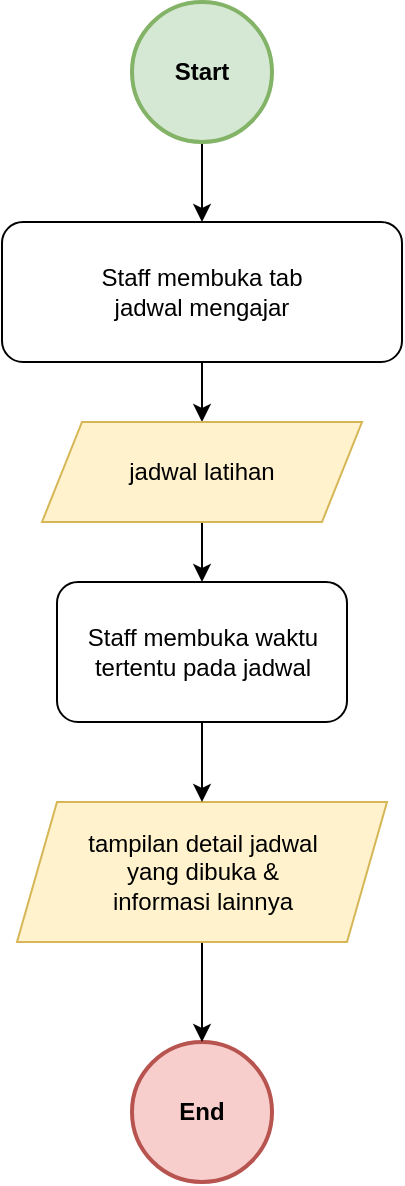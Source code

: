 <mxfile version="20.8.21" type="github">
  <diagram name="Page-1" id="0LJYgj0GVG0AFTWamXtE">
    <mxGraphModel dx="954" dy="648" grid="1" gridSize="10" guides="1" tooltips="1" connect="1" arrows="1" fold="1" page="1" pageScale="1" pageWidth="850" pageHeight="1100" math="0" shadow="0">
      <root>
        <mxCell id="0" />
        <mxCell id="1" parent="0" />
        <mxCell id="WBu1AoBzWjfOrgbPnqZg-1" value="End" style="ellipse;whiteSpace=wrap;html=1;aspect=fixed;fillColor=#f8cecc;strokeColor=#b85450;fontStyle=1;strokeWidth=2;" vertex="1" parent="1">
          <mxGeometry x="115" y="540" width="70" height="70" as="geometry" />
        </mxCell>
        <mxCell id="WBu1AoBzWjfOrgbPnqZg-2" style="edgeStyle=orthogonalEdgeStyle;rounded=0;orthogonalLoop=1;jettySize=auto;html=1;entryX=0.5;entryY=0;entryDx=0;entryDy=0;fontColor=#FFFFFF;" edge="1" parent="1" source="WBu1AoBzWjfOrgbPnqZg-3" target="WBu1AoBzWjfOrgbPnqZg-5">
          <mxGeometry relative="1" as="geometry" />
        </mxCell>
        <mxCell id="WBu1AoBzWjfOrgbPnqZg-3" value="Start" style="ellipse;whiteSpace=wrap;html=1;aspect=fixed;fillColor=#d5e8d4;strokeColor=#82b366;fontStyle=1;strokeWidth=2;" vertex="1" parent="1">
          <mxGeometry x="115" y="20" width="70" height="70" as="geometry" />
        </mxCell>
        <mxCell id="WBu1AoBzWjfOrgbPnqZg-4" value="" style="edgeStyle=orthogonalEdgeStyle;rounded=0;orthogonalLoop=1;jettySize=auto;html=1;" edge="1" parent="1" source="WBu1AoBzWjfOrgbPnqZg-5">
          <mxGeometry relative="1" as="geometry">
            <mxPoint x="150" y="230" as="targetPoint" />
          </mxGeometry>
        </mxCell>
        <mxCell id="WBu1AoBzWjfOrgbPnqZg-5" value="Staff membuka tab&lt;br&gt;jadwal mengajar" style="rounded=1;whiteSpace=wrap;html=1;fontSize=12;glass=0;strokeWidth=1;shadow=0;" vertex="1" parent="1">
          <mxGeometry x="50" y="130" width="200" height="70" as="geometry" />
        </mxCell>
        <mxCell id="WBu1AoBzWjfOrgbPnqZg-27" value="" style="edgeStyle=orthogonalEdgeStyle;rounded=0;orthogonalLoop=1;jettySize=auto;html=1;" edge="1" parent="1" source="WBu1AoBzWjfOrgbPnqZg-7" target="WBu1AoBzWjfOrgbPnqZg-1">
          <mxGeometry relative="1" as="geometry" />
        </mxCell>
        <mxCell id="WBu1AoBzWjfOrgbPnqZg-7" value="tampilan detail jadwal&lt;br&gt;yang dibuka &amp;amp;&lt;br&gt;informasi lainnya" style="shape=parallelogram;perimeter=parallelogramPerimeter;whiteSpace=wrap;html=1;fixedSize=1;strokeWidth=1;fillColor=#fff2cc;strokeColor=#d6b656;" vertex="1" parent="1">
          <mxGeometry x="57.5" y="420" width="185" height="70" as="geometry" />
        </mxCell>
        <mxCell id="WBu1AoBzWjfOrgbPnqZg-8" value="" style="edgeStyle=orthogonalEdgeStyle;rounded=0;orthogonalLoop=1;jettySize=auto;html=1;" edge="1" parent="1" source="WBu1AoBzWjfOrgbPnqZg-9" target="WBu1AoBzWjfOrgbPnqZg-7">
          <mxGeometry relative="1" as="geometry" />
        </mxCell>
        <mxCell id="WBu1AoBzWjfOrgbPnqZg-9" value="Staff membuka waktu tertentu pada jadwal" style="rounded=1;whiteSpace=wrap;html=1;fontSize=12;glass=0;strokeWidth=1;shadow=0;" vertex="1" parent="1">
          <mxGeometry x="77.5" y="310" width="145" height="70" as="geometry" />
        </mxCell>
        <mxCell id="WBu1AoBzWjfOrgbPnqZg-10" value="" style="edgeStyle=orthogonalEdgeStyle;rounded=0;orthogonalLoop=1;jettySize=auto;html=1;" edge="1" parent="1" source="WBu1AoBzWjfOrgbPnqZg-11" target="WBu1AoBzWjfOrgbPnqZg-9">
          <mxGeometry relative="1" as="geometry" />
        </mxCell>
        <mxCell id="WBu1AoBzWjfOrgbPnqZg-11" value="jadwal latihan" style="shape=parallelogram;perimeter=parallelogramPerimeter;whiteSpace=wrap;html=1;fixedSize=1;strokeWidth=1;fillColor=#fff2cc;strokeColor=#d6b656;" vertex="1" parent="1">
          <mxGeometry x="70" y="230" width="160" height="50" as="geometry" />
        </mxCell>
      </root>
    </mxGraphModel>
  </diagram>
</mxfile>
